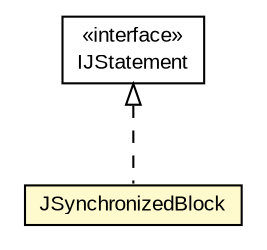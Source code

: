 #!/usr/local/bin/dot
#
# Class diagram 
# Generated by UMLGraph version 5.1 (http://www.umlgraph.org/)
#

digraph G {
	edge [fontname="arial",fontsize=10,labelfontname="arial",labelfontsize=10];
	node [fontname="arial",fontsize=10,shape=plaintext];
	nodesep=0.25;
	ranksep=0.5;
	// com.helger.jcodemodel.JSynchronizedBlock
	c2068 [label=<<table title="com.helger.jcodemodel.JSynchronizedBlock" border="0" cellborder="1" cellspacing="0" cellpadding="2" port="p" bgcolor="lemonChiffon" href="./JSynchronizedBlock.html">
		<tr><td><table border="0" cellspacing="0" cellpadding="1">
<tr><td align="center" balign="center"> JSynchronizedBlock </td></tr>
		</table></td></tr>
		</table>>, fontname="arial", fontcolor="black", fontsize=10.0];
	// com.helger.jcodemodel.IJStatement
	c2130 [label=<<table title="com.helger.jcodemodel.IJStatement" border="0" cellborder="1" cellspacing="0" cellpadding="2" port="p" href="./IJStatement.html">
		<tr><td><table border="0" cellspacing="0" cellpadding="1">
<tr><td align="center" balign="center"> &#171;interface&#187; </td></tr>
<tr><td align="center" balign="center"> IJStatement </td></tr>
		</table></td></tr>
		</table>>, fontname="arial", fontcolor="black", fontsize=10.0];
	//com.helger.jcodemodel.JSynchronizedBlock implements com.helger.jcodemodel.IJStatement
	c2130:p -> c2068:p [dir=back,arrowtail=empty,style=dashed];
}

